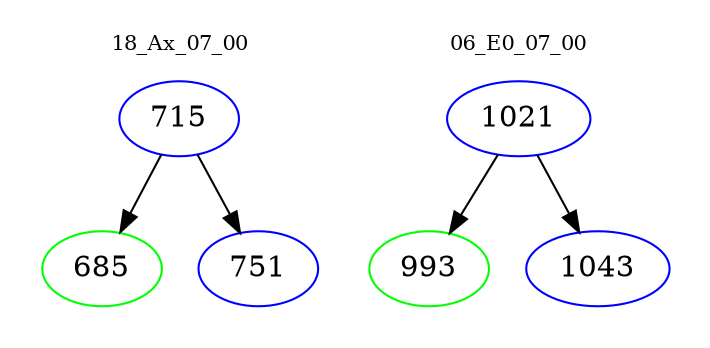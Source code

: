 digraph{
subgraph cluster_0 {
color = white
label = "18_Ax_07_00";
fontsize=10;
T0_715 [label="715", color="blue"]
T0_715 -> T0_685 [color="black"]
T0_685 [label="685", color="green"]
T0_715 -> T0_751 [color="black"]
T0_751 [label="751", color="blue"]
}
subgraph cluster_1 {
color = white
label = "06_E0_07_00";
fontsize=10;
T1_1021 [label="1021", color="blue"]
T1_1021 -> T1_993 [color="black"]
T1_993 [label="993", color="green"]
T1_1021 -> T1_1043 [color="black"]
T1_1043 [label="1043", color="blue"]
}
}
